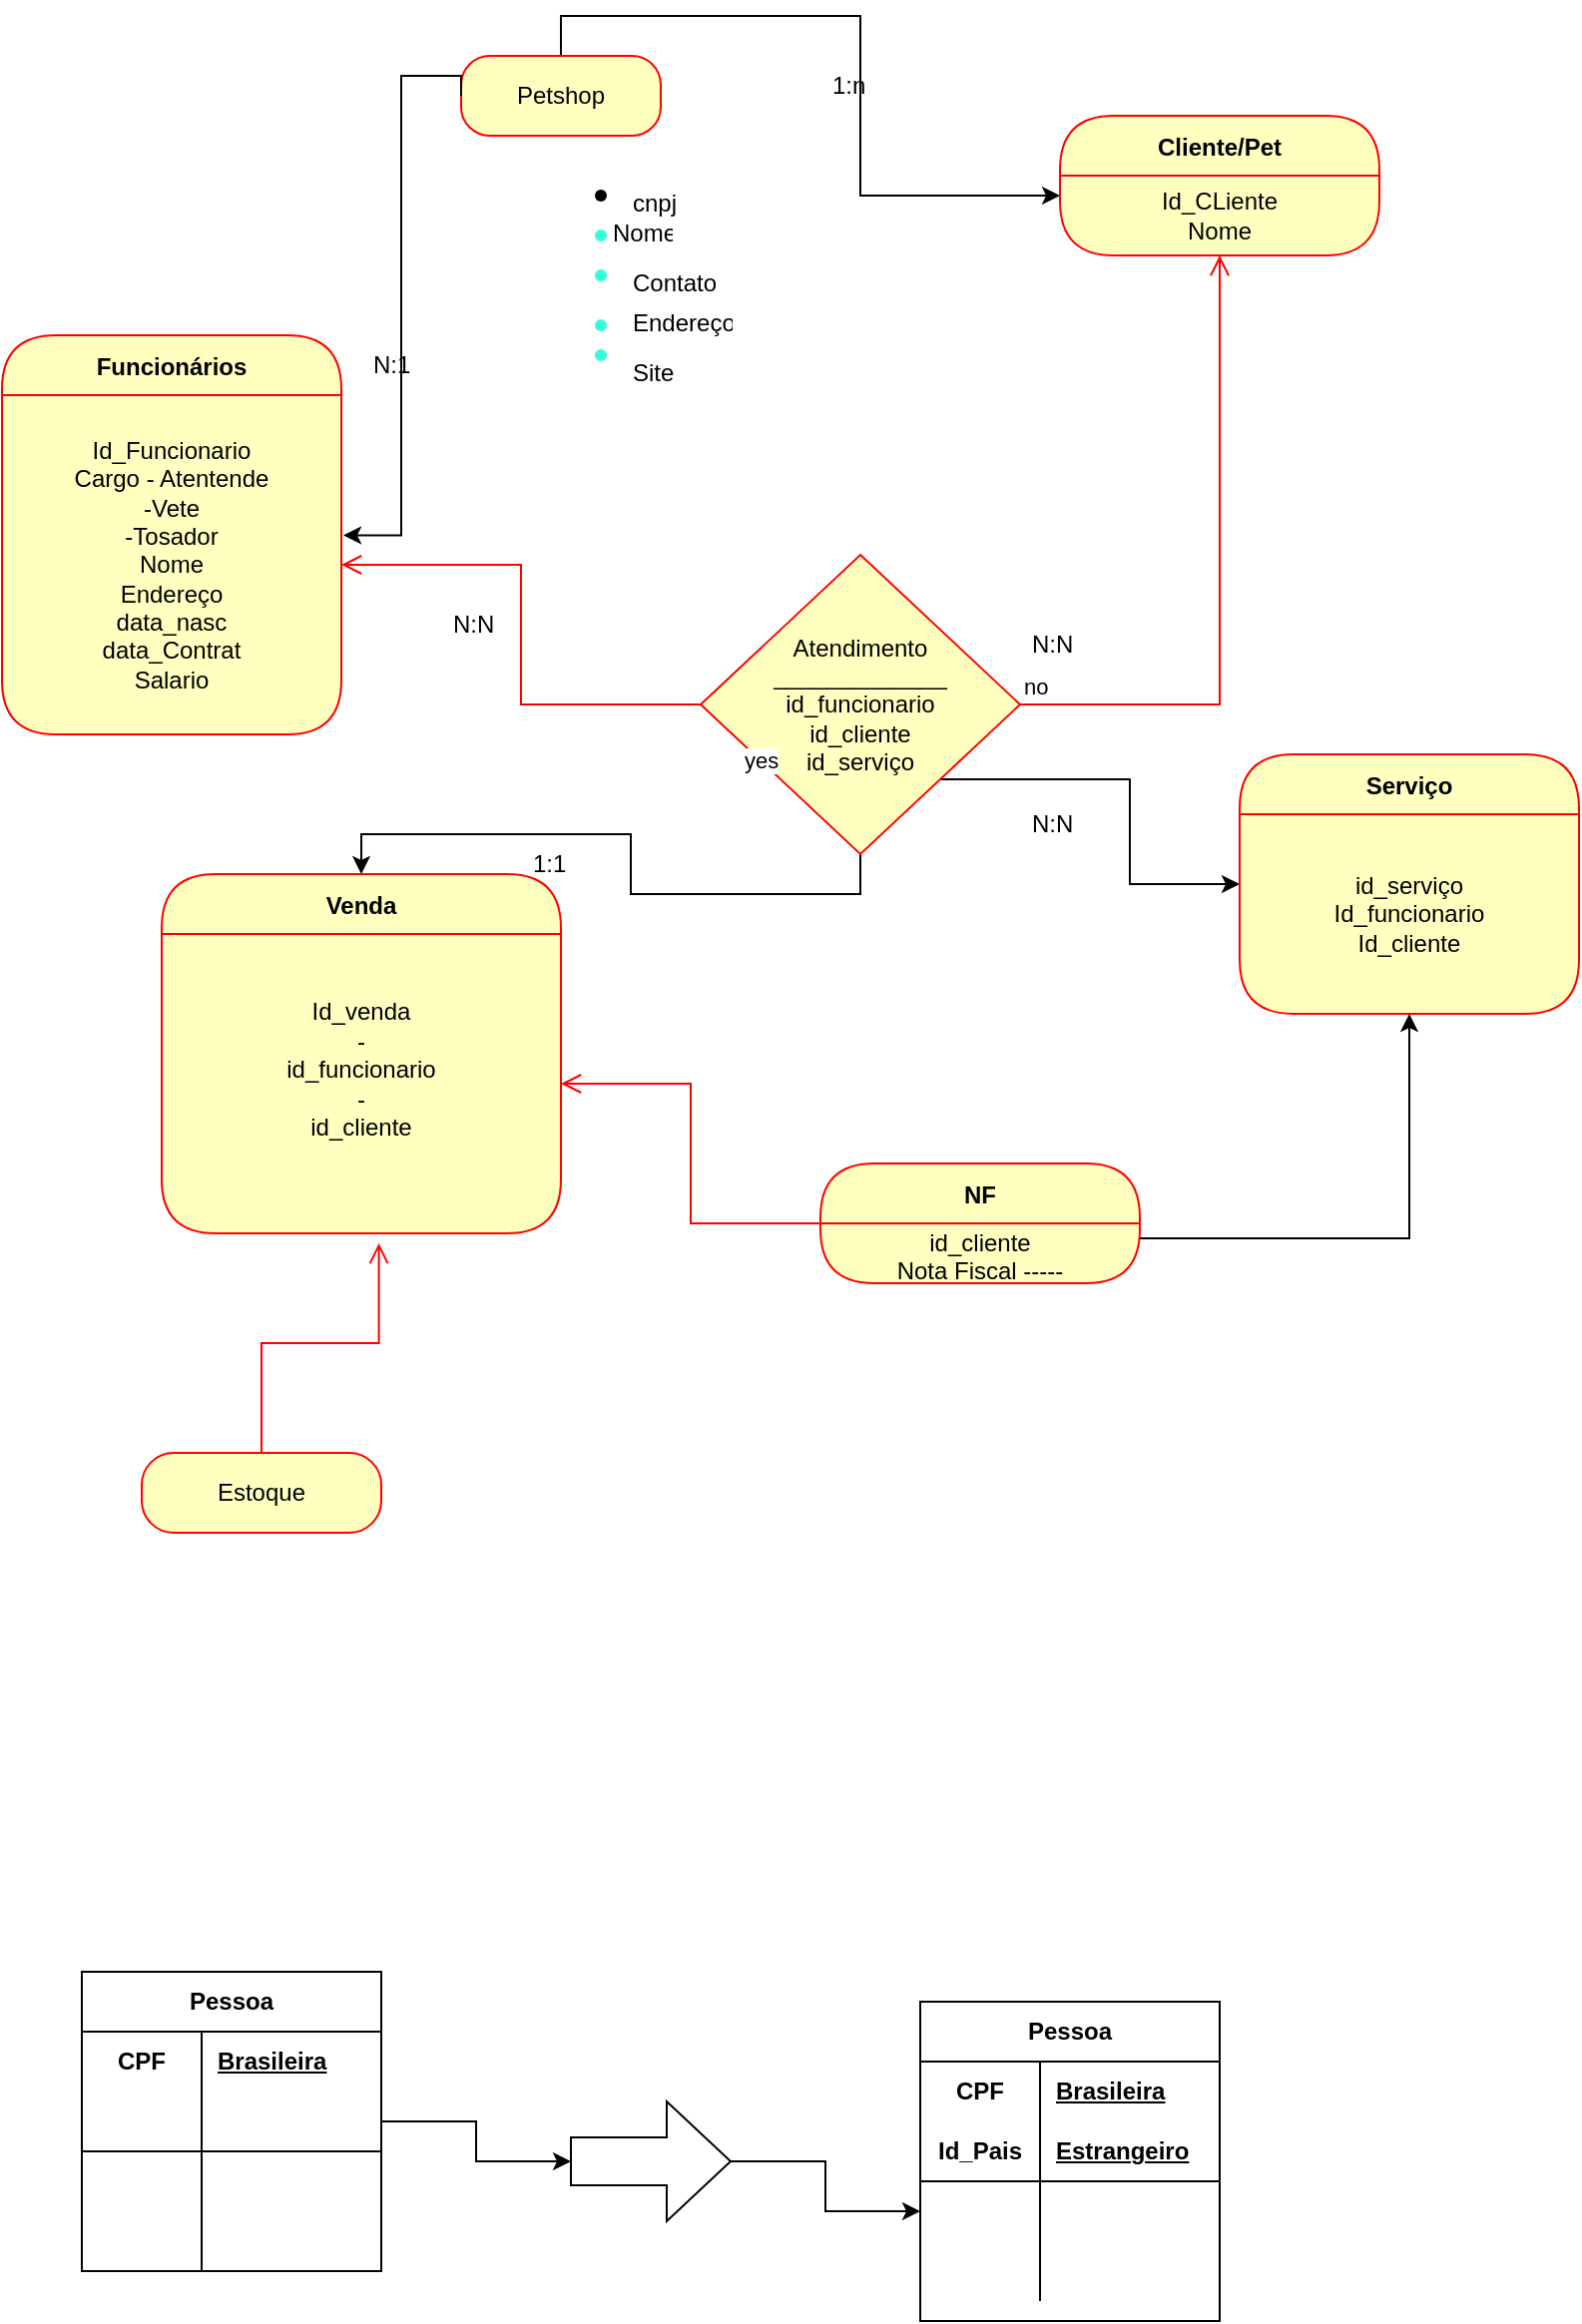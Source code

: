 <mxfile version="24.4.6" type="github">
  <diagram name="Página-1" id="f44fl8tfUImBq70gahhe">
    <mxGraphModel dx="996" dy="567" grid="1" gridSize="10" guides="1" tooltips="1" connect="1" arrows="1" fold="1" page="1" pageScale="1" pageWidth="827" pageHeight="1169" math="0" shadow="0">
      <root>
        <mxCell id="0" />
        <mxCell id="1" parent="0" />
        <mxCell id="dU_Yta5kn3XrWtWdLRXg-2" value="" style="shape=waypoint;sketch=0;fillStyle=solid;size=6;pointerEvents=1;points=[];fillColor=none;resizable=0;rotatable=0;perimeter=centerPerimeter;snapToPoint=1;" vertex="1" parent="1">
          <mxGeometry x="320" y="90" width="20" height="20" as="geometry" />
        </mxCell>
        <mxCell id="dU_Yta5kn3XrWtWdLRXg-3" value="" style="shape=waypoint;sketch=0;fillStyle=solid;size=6;pointerEvents=1;points=[];fillColor=none;resizable=0;rotatable=0;perimeter=centerPerimeter;snapToPoint=1;strokeColor=#36FFD7;" vertex="1" parent="1">
          <mxGeometry x="320" y="110" width="20" height="20" as="geometry" />
        </mxCell>
        <mxCell id="dU_Yta5kn3XrWtWdLRXg-5" value="cnpj" style="text;strokeColor=none;fillColor=none;spacingLeft=4;spacingRight=4;overflow=hidden;rotatable=0;points=[[0,0.5],[1,0.5]];portConstraint=eastwest;fontSize=12;whiteSpace=wrap;html=1;" vertex="1" parent="1">
          <mxGeometry x="340" y="90" width="40" height="30" as="geometry" />
        </mxCell>
        <mxCell id="dU_Yta5kn3XrWtWdLRXg-6" value="Nome&lt;div&gt;&lt;br&gt;&lt;/div&gt;" style="text;strokeColor=none;fillColor=none;spacingLeft=4;spacingRight=4;overflow=hidden;rotatable=0;points=[[0,0.5],[1,0.5]];portConstraint=eastwest;fontSize=12;whiteSpace=wrap;html=1;" vertex="1" parent="1">
          <mxGeometry x="330" y="105" width="40" height="30" as="geometry" />
        </mxCell>
        <mxCell id="dU_Yta5kn3XrWtWdLRXg-7" value="&lt;div&gt;Contato&lt;/div&gt;" style="text;strokeColor=none;fillColor=none;spacingLeft=4;spacingRight=4;overflow=hidden;rotatable=0;points=[[0,0.5],[1,0.5]];portConstraint=eastwest;fontSize=12;whiteSpace=wrap;html=1;" vertex="1" parent="1">
          <mxGeometry x="340" y="130" width="60" height="30" as="geometry" />
        </mxCell>
        <mxCell id="dU_Yta5kn3XrWtWdLRXg-8" value="&lt;div&gt;Endereço&lt;/div&gt;" style="text;strokeColor=none;fillColor=none;spacingLeft=4;spacingRight=4;overflow=hidden;rotatable=0;points=[[0,0.5],[1,0.5]];portConstraint=eastwest;fontSize=12;whiteSpace=wrap;html=1;" vertex="1" parent="1">
          <mxGeometry x="340" y="150" width="60" height="30" as="geometry" />
        </mxCell>
        <mxCell id="dU_Yta5kn3XrWtWdLRXg-9" value="" style="shape=waypoint;sketch=0;fillStyle=solid;size=6;pointerEvents=1;points=[];fillColor=none;resizable=0;rotatable=0;perimeter=centerPerimeter;snapToPoint=1;strokeColor=#36FFD7;" vertex="1" parent="1">
          <mxGeometry x="320" y="130" width="20" height="20" as="geometry" />
        </mxCell>
        <mxCell id="dU_Yta5kn3XrWtWdLRXg-10" value="" style="shape=waypoint;sketch=0;fillStyle=solid;size=6;pointerEvents=1;points=[];fillColor=none;resizable=0;rotatable=0;perimeter=centerPerimeter;snapToPoint=1;strokeColor=#36FFD7;" vertex="1" parent="1">
          <mxGeometry x="320" y="155" width="20" height="20" as="geometry" />
        </mxCell>
        <mxCell id="dU_Yta5kn3XrWtWdLRXg-11" value="" style="shape=waypoint;sketch=0;fillStyle=solid;size=6;pointerEvents=1;points=[];fillColor=none;resizable=0;rotatable=0;perimeter=centerPerimeter;snapToPoint=1;strokeColor=#36FFD7;" vertex="1" parent="1">
          <mxGeometry x="320" y="170" width="20" height="20" as="geometry" />
        </mxCell>
        <mxCell id="dU_Yta5kn3XrWtWdLRXg-12" value="&lt;div&gt;Site&lt;/div&gt;" style="text;strokeColor=none;fillColor=none;spacingLeft=4;spacingRight=4;overflow=hidden;rotatable=0;points=[[0,0.5],[1,0.5]];portConstraint=eastwest;fontSize=12;whiteSpace=wrap;html=1;" vertex="1" parent="1">
          <mxGeometry x="340" y="175" width="60" height="30" as="geometry" />
        </mxCell>
        <mxCell id="dU_Yta5kn3XrWtWdLRXg-26" style="edgeStyle=orthogonalEdgeStyle;rounded=0;orthogonalLoop=1;jettySize=auto;html=1;" edge="1" parent="1">
          <mxGeometry relative="1" as="geometry">
            <mxPoint x="590" y="85" as="sourcePoint" />
            <mxPoint x="590" y="85" as="targetPoint" />
          </mxGeometry>
        </mxCell>
        <mxCell id="dU_Yta5kn3XrWtWdLRXg-38" style="edgeStyle=orthogonalEdgeStyle;rounded=0;orthogonalLoop=1;jettySize=auto;html=1;exitX=0.5;exitY=0;exitDx=0;exitDy=0;entryX=0;entryY=0.25;entryDx=0;entryDy=0;" edge="1" parent="1" source="dU_Yta5kn3XrWtWdLRXg-28" target="dU_Yta5kn3XrWtWdLRXg-31">
          <mxGeometry relative="1" as="geometry" />
        </mxCell>
        <mxCell id="dU_Yta5kn3XrWtWdLRXg-28" value="Petshop" style="rounded=1;whiteSpace=wrap;html=1;arcSize=36;fontColor=#000000;fillColor=#ffffc0;strokeColor=#ff0000;" vertex="1" parent="1">
          <mxGeometry x="260" y="30" width="100" height="40" as="geometry" />
        </mxCell>
        <mxCell id="dU_Yta5kn3XrWtWdLRXg-30" value="Cliente/Pet" style="swimlane;fontStyle=1;align=center;verticalAlign=middle;childLayout=stackLayout;horizontal=1;startSize=30;horizontalStack=0;resizeParent=0;resizeLast=1;container=0;fontColor=#000000;collapsible=0;rounded=1;arcSize=30;strokeColor=#ff0000;fillColor=#ffffc0;swimlaneFillColor=#ffffc0;dropTarget=0;" vertex="1" parent="1">
          <mxGeometry x="560" y="60" width="160" height="70" as="geometry" />
        </mxCell>
        <mxCell id="dU_Yta5kn3XrWtWdLRXg-31" value="Id_CLiente&lt;br&gt;Nome" style="text;html=1;strokeColor=none;fillColor=none;align=center;verticalAlign=middle;spacingLeft=4;spacingRight=4;whiteSpace=wrap;overflow=hidden;rotatable=0;fontColor=#000000;" vertex="1" parent="dU_Yta5kn3XrWtWdLRXg-30">
          <mxGeometry y="30" width="160" height="40" as="geometry" />
        </mxCell>
        <mxCell id="dU_Yta5kn3XrWtWdLRXg-40" value="Funcionários" style="swimlane;fontStyle=1;align=center;verticalAlign=middle;childLayout=stackLayout;horizontal=1;startSize=30;horizontalStack=0;resizeParent=0;resizeLast=1;container=0;fontColor=#000000;collapsible=0;rounded=1;arcSize=30;strokeColor=#ff0000;fillColor=#ffffc0;swimlaneFillColor=#ffffc0;dropTarget=0;" vertex="1" parent="1">
          <mxGeometry x="30" y="170" width="170" height="200" as="geometry" />
        </mxCell>
        <mxCell id="dU_Yta5kn3XrWtWdLRXg-41" value="Id_Funcionario&lt;br&gt;Cargo - Atentende&lt;br&gt;-Vete&lt;br&gt;-Tosador&lt;br&gt;Nome&lt;br&gt;Endereço&lt;br&gt;data_nasc&lt;div&gt;data_Contrat&lt;br&gt;Salario&lt;/div&gt;" style="text;html=1;strokeColor=none;fillColor=none;align=center;verticalAlign=middle;spacingLeft=4;spacingRight=4;whiteSpace=wrap;overflow=hidden;rotatable=0;fontColor=#000000;" vertex="1" parent="dU_Yta5kn3XrWtWdLRXg-40">
          <mxGeometry y="30" width="170" height="170" as="geometry" />
        </mxCell>
        <mxCell id="dU_Yta5kn3XrWtWdLRXg-43" style="edgeStyle=orthogonalEdgeStyle;rounded=0;orthogonalLoop=1;jettySize=auto;html=1;exitX=0;exitY=0.5;exitDx=0;exitDy=0;entryX=1.006;entryY=0.413;entryDx=0;entryDy=0;entryPerimeter=0;" edge="1" parent="1" source="dU_Yta5kn3XrWtWdLRXg-28" target="dU_Yta5kn3XrWtWdLRXg-41">
          <mxGeometry relative="1" as="geometry">
            <Array as="points">
              <mxPoint x="230" y="40" />
              <mxPoint x="230" y="270" />
            </Array>
          </mxGeometry>
        </mxCell>
        <mxCell id="dU_Yta5kn3XrWtWdLRXg-44" value="1:n" style="text;strokeColor=none;fillColor=none;align=left;verticalAlign=middle;spacingLeft=4;spacingRight=4;overflow=hidden;points=[[0,0.5],[1,0.5]];portConstraint=eastwest;rotatable=0;whiteSpace=wrap;html=1;" vertex="1" parent="1">
          <mxGeometry x="440" y="30" width="80" height="30" as="geometry" />
        </mxCell>
        <mxCell id="dU_Yta5kn3XrWtWdLRXg-46" value="N:1" style="text;strokeColor=none;fillColor=none;align=left;verticalAlign=middle;spacingLeft=4;spacingRight=4;overflow=hidden;points=[[0,0.5],[1,0.5]];portConstraint=eastwest;rotatable=0;whiteSpace=wrap;html=1;" vertex="1" parent="1">
          <mxGeometry x="210" y="170" width="80" height="30" as="geometry" />
        </mxCell>
        <mxCell id="dU_Yta5kn3XrWtWdLRXg-55" style="edgeStyle=orthogonalEdgeStyle;rounded=0;orthogonalLoop=1;jettySize=auto;html=1;exitX=0.5;exitY=1;exitDx=0;exitDy=0;entryX=0.5;entryY=0;entryDx=0;entryDy=0;" edge="1" parent="1" source="dU_Yta5kn3XrWtWdLRXg-47" target="dU_Yta5kn3XrWtWdLRXg-52">
          <mxGeometry relative="1" as="geometry" />
        </mxCell>
        <mxCell id="dU_Yta5kn3XrWtWdLRXg-58" style="edgeStyle=orthogonalEdgeStyle;rounded=0;orthogonalLoop=1;jettySize=auto;html=1;exitX=1;exitY=1;exitDx=0;exitDy=0;" edge="1" parent="1" source="dU_Yta5kn3XrWtWdLRXg-47" target="dU_Yta5kn3XrWtWdLRXg-56">
          <mxGeometry relative="1" as="geometry" />
        </mxCell>
        <mxCell id="dU_Yta5kn3XrWtWdLRXg-47" value="Atendimento&lt;br&gt;_____________&lt;div&gt;id_funcionario&lt;br&gt;id_cliente&lt;br&gt;id_serviço&lt;/div&gt;" style="rhombus;whiteSpace=wrap;html=1;fontColor=#000000;fillColor=#ffffc0;strokeColor=#ff0000;" vertex="1" parent="1">
          <mxGeometry x="380" y="280" width="160" height="150" as="geometry" />
        </mxCell>
        <mxCell id="dU_Yta5kn3XrWtWdLRXg-48" value="no" style="edgeStyle=orthogonalEdgeStyle;html=1;align=left;verticalAlign=bottom;endArrow=open;endSize=8;strokeColor=#ff0000;rounded=0;" edge="1" source="dU_Yta5kn3XrWtWdLRXg-47" parent="1" target="dU_Yta5kn3XrWtWdLRXg-31">
          <mxGeometry x="-1" relative="1" as="geometry">
            <mxPoint x="560" y="300" as="targetPoint" />
          </mxGeometry>
        </mxCell>
        <mxCell id="dU_Yta5kn3XrWtWdLRXg-49" value="yes" style="edgeStyle=orthogonalEdgeStyle;html=1;align=left;verticalAlign=top;endArrow=open;endSize=8;strokeColor=#ff0000;rounded=0;" edge="1" source="dU_Yta5kn3XrWtWdLRXg-47" parent="1" target="dU_Yta5kn3XrWtWdLRXg-41">
          <mxGeometry x="-1" y="25" relative="1" as="geometry">
            <mxPoint x="420" y="380" as="targetPoint" />
            <mxPoint x="20" y="-10" as="offset" />
          </mxGeometry>
        </mxCell>
        <mxCell id="dU_Yta5kn3XrWtWdLRXg-52" value="Venda" style="swimlane;fontStyle=1;align=center;verticalAlign=middle;childLayout=stackLayout;horizontal=1;startSize=30;horizontalStack=0;resizeParent=0;resizeLast=1;container=0;fontColor=#000000;collapsible=0;rounded=1;arcSize=30;strokeColor=#ff0000;fillColor=#ffffc0;swimlaneFillColor=#ffffc0;dropTarget=0;" vertex="1" parent="1">
          <mxGeometry x="110" y="440" width="200" height="180" as="geometry" />
        </mxCell>
        <mxCell id="dU_Yta5kn3XrWtWdLRXg-53" value="Id_venda&lt;br&gt;-&lt;br&gt;id_funcionario&lt;br&gt;-&lt;br&gt;id_cliente&lt;br&gt;&lt;div&gt;&lt;br&gt;&lt;/div&gt;" style="text;html=1;strokeColor=none;fillColor=none;align=center;verticalAlign=middle;spacingLeft=4;spacingRight=4;whiteSpace=wrap;overflow=hidden;rotatable=0;fontColor=#000000;" vertex="1" parent="dU_Yta5kn3XrWtWdLRXg-52">
          <mxGeometry y="30" width="200" height="150" as="geometry" />
        </mxCell>
        <mxCell id="dU_Yta5kn3XrWtWdLRXg-56" value="Serviço" style="swimlane;fontStyle=1;align=center;verticalAlign=middle;childLayout=stackLayout;horizontal=1;startSize=30;horizontalStack=0;resizeParent=0;resizeLast=1;container=0;fontColor=#000000;collapsible=0;rounded=1;arcSize=30;strokeColor=#ff0000;fillColor=#ffffc0;swimlaneFillColor=#ffffc0;dropTarget=0;" vertex="1" parent="1">
          <mxGeometry x="650" y="380" width="170" height="130" as="geometry" />
        </mxCell>
        <mxCell id="dU_Yta5kn3XrWtWdLRXg-57" value="id_serviço&lt;div&gt;Id_funcionario&lt;br&gt;Id_cliente&lt;/div&gt;" style="text;html=1;strokeColor=none;fillColor=none;align=center;verticalAlign=middle;spacingLeft=4;spacingRight=4;whiteSpace=wrap;overflow=hidden;rotatable=0;fontColor=#000000;" vertex="1" parent="dU_Yta5kn3XrWtWdLRXg-56">
          <mxGeometry y="30" width="170" height="100" as="geometry" />
        </mxCell>
        <mxCell id="dU_Yta5kn3XrWtWdLRXg-59" value="N:N" style="text;strokeColor=none;fillColor=none;align=left;verticalAlign=middle;spacingLeft=4;spacingRight=4;overflow=hidden;points=[[0,0.5],[1,0.5]];portConstraint=eastwest;rotatable=0;whiteSpace=wrap;html=1;" vertex="1" parent="1">
          <mxGeometry x="250" y="300" width="80" height="30" as="geometry" />
        </mxCell>
        <mxCell id="dU_Yta5kn3XrWtWdLRXg-60" value="N:N" style="text;strokeColor=none;fillColor=none;align=left;verticalAlign=middle;spacingLeft=4;spacingRight=4;overflow=hidden;points=[[0,0.5],[1,0.5]];portConstraint=eastwest;rotatable=0;whiteSpace=wrap;html=1;" vertex="1" parent="1">
          <mxGeometry x="540" y="310" width="80" height="30" as="geometry" />
        </mxCell>
        <mxCell id="dU_Yta5kn3XrWtWdLRXg-63" value="Estoque" style="rounded=1;whiteSpace=wrap;html=1;arcSize=40;fontColor=#000000;fillColor=#ffffc0;strokeColor=#ff0000;" vertex="1" parent="1">
          <mxGeometry x="100" y="730" width="120" height="40" as="geometry" />
        </mxCell>
        <mxCell id="dU_Yta5kn3XrWtWdLRXg-64" value="" style="edgeStyle=orthogonalEdgeStyle;html=1;verticalAlign=bottom;endArrow=open;endSize=8;strokeColor=#ff0000;rounded=0;entryX=0.544;entryY=1.033;entryDx=0;entryDy=0;entryPerimeter=0;" edge="1" source="dU_Yta5kn3XrWtWdLRXg-63" parent="1" target="dU_Yta5kn3XrWtWdLRXg-53">
          <mxGeometry relative="1" as="geometry">
            <mxPoint x="120" y="670" as="targetPoint" />
          </mxGeometry>
        </mxCell>
        <mxCell id="dU_Yta5kn3XrWtWdLRXg-65" value="1:1" style="text;strokeColor=none;fillColor=none;align=left;verticalAlign=middle;spacingLeft=4;spacingRight=4;overflow=hidden;points=[[0,0.5],[1,0.5]];portConstraint=eastwest;rotatable=0;whiteSpace=wrap;html=1;" vertex="1" parent="1">
          <mxGeometry x="290" y="420" width="80" height="30" as="geometry" />
        </mxCell>
        <mxCell id="dU_Yta5kn3XrWtWdLRXg-66" value="NF" style="swimlane;fontStyle=1;align=center;verticalAlign=middle;childLayout=stackLayout;horizontal=1;startSize=30;horizontalStack=0;resizeParent=0;resizeLast=1;container=0;fontColor=#000000;collapsible=0;rounded=1;arcSize=30;strokeColor=#ff0000;fillColor=#ffffc0;swimlaneFillColor=#ffffc0;dropTarget=0;" vertex="1" parent="1">
          <mxGeometry x="440" y="585" width="160" height="60" as="geometry" />
        </mxCell>
        <mxCell id="dU_Yta5kn3XrWtWdLRXg-67" value="&lt;div&gt;id_cliente&lt;br&gt;Nota Fiscal -----produtos(int) ******&lt;div&gt;&lt;br&gt;&lt;/div&gt;&lt;/div&gt;" style="text;html=1;strokeColor=none;fillColor=none;align=center;verticalAlign=middle;spacingLeft=4;spacingRight=4;whiteSpace=wrap;overflow=hidden;rotatable=0;fontColor=#000000;" vertex="1" parent="dU_Yta5kn3XrWtWdLRXg-66">
          <mxGeometry y="30" width="160" height="30" as="geometry" />
        </mxCell>
        <mxCell id="dU_Yta5kn3XrWtWdLRXg-68" value="" style="edgeStyle=orthogonalEdgeStyle;html=1;verticalAlign=bottom;endArrow=open;endSize=8;strokeColor=#ff0000;rounded=0;entryX=1;entryY=0.5;entryDx=0;entryDy=0;" edge="1" source="dU_Yta5kn3XrWtWdLRXg-66" parent="1" target="dU_Yta5kn3XrWtWdLRXg-53">
          <mxGeometry relative="1" as="geometry">
            <mxPoint x="470" y="645" as="targetPoint" />
          </mxGeometry>
        </mxCell>
        <mxCell id="dU_Yta5kn3XrWtWdLRXg-76" value="N:N" style="text;strokeColor=none;fillColor=none;align=left;verticalAlign=middle;spacingLeft=4;spacingRight=4;overflow=hidden;points=[[0,0.5],[1,0.5]];portConstraint=eastwest;rotatable=0;whiteSpace=wrap;html=1;" vertex="1" parent="1">
          <mxGeometry x="540" y="400" width="80" height="30" as="geometry" />
        </mxCell>
        <mxCell id="dU_Yta5kn3XrWtWdLRXg-91" value="" style="edgeStyle=orthogonalEdgeStyle;rounded=0;orthogonalLoop=1;jettySize=auto;html=1;" edge="1" parent="1" source="dU_Yta5kn3XrWtWdLRXg-77" target="dU_Yta5kn3XrWtWdLRXg-90">
          <mxGeometry relative="1" as="geometry" />
        </mxCell>
        <mxCell id="dU_Yta5kn3XrWtWdLRXg-77" value="Pessoa" style="shape=table;startSize=30;container=1;collapsible=1;childLayout=tableLayout;fixedRows=1;rowLines=0;fontStyle=1;align=center;resizeLast=1;html=1;whiteSpace=wrap;" vertex="1" parent="1">
          <mxGeometry x="70" y="990" width="150" height="150" as="geometry" />
        </mxCell>
        <mxCell id="dU_Yta5kn3XrWtWdLRXg-78" value="" style="shape=tableRow;horizontal=0;startSize=0;swimlaneHead=0;swimlaneBody=0;fillColor=none;collapsible=0;dropTarget=0;points=[[0,0.5],[1,0.5]];portConstraint=eastwest;top=0;left=0;right=0;bottom=0;html=1;" vertex="1" parent="dU_Yta5kn3XrWtWdLRXg-77">
          <mxGeometry y="30" width="150" height="30" as="geometry" />
        </mxCell>
        <mxCell id="dU_Yta5kn3XrWtWdLRXg-79" value="CPF" style="shape=partialRectangle;connectable=0;fillColor=none;top=0;left=0;bottom=0;right=0;fontStyle=1;overflow=hidden;html=1;whiteSpace=wrap;" vertex="1" parent="dU_Yta5kn3XrWtWdLRXg-78">
          <mxGeometry width="60" height="30" as="geometry">
            <mxRectangle width="60" height="30" as="alternateBounds" />
          </mxGeometry>
        </mxCell>
        <mxCell id="dU_Yta5kn3XrWtWdLRXg-80" value="Brasileira" style="shape=partialRectangle;connectable=0;fillColor=none;top=0;left=0;bottom=0;right=0;align=left;spacingLeft=6;fontStyle=5;overflow=hidden;html=1;whiteSpace=wrap;" vertex="1" parent="dU_Yta5kn3XrWtWdLRXg-78">
          <mxGeometry x="60" width="90" height="30" as="geometry">
            <mxRectangle width="90" height="30" as="alternateBounds" />
          </mxGeometry>
        </mxCell>
        <mxCell id="dU_Yta5kn3XrWtWdLRXg-81" value="" style="shape=tableRow;horizontal=0;startSize=0;swimlaneHead=0;swimlaneBody=0;fillColor=none;collapsible=0;dropTarget=0;points=[[0,0.5],[1,0.5]];portConstraint=eastwest;top=0;left=0;right=0;bottom=1;html=1;" vertex="1" parent="dU_Yta5kn3XrWtWdLRXg-77">
          <mxGeometry y="60" width="150" height="30" as="geometry" />
        </mxCell>
        <mxCell id="dU_Yta5kn3XrWtWdLRXg-82" value="" style="shape=partialRectangle;connectable=0;fillColor=none;top=0;left=0;bottom=0;right=0;fontStyle=1;overflow=hidden;html=1;whiteSpace=wrap;" vertex="1" parent="dU_Yta5kn3XrWtWdLRXg-81">
          <mxGeometry width="60" height="30" as="geometry">
            <mxRectangle width="60" height="30" as="alternateBounds" />
          </mxGeometry>
        </mxCell>
        <mxCell id="dU_Yta5kn3XrWtWdLRXg-83" value="" style="shape=partialRectangle;connectable=0;fillColor=none;top=0;left=0;bottom=0;right=0;align=left;spacingLeft=6;fontStyle=5;overflow=hidden;html=1;whiteSpace=wrap;" vertex="1" parent="dU_Yta5kn3XrWtWdLRXg-81">
          <mxGeometry x="60" width="90" height="30" as="geometry">
            <mxRectangle width="90" height="30" as="alternateBounds" />
          </mxGeometry>
        </mxCell>
        <mxCell id="dU_Yta5kn3XrWtWdLRXg-84" value="" style="shape=tableRow;horizontal=0;startSize=0;swimlaneHead=0;swimlaneBody=0;fillColor=none;collapsible=0;dropTarget=0;points=[[0,0.5],[1,0.5]];portConstraint=eastwest;top=0;left=0;right=0;bottom=0;html=1;" vertex="1" parent="dU_Yta5kn3XrWtWdLRXg-77">
          <mxGeometry y="90" width="150" height="30" as="geometry" />
        </mxCell>
        <mxCell id="dU_Yta5kn3XrWtWdLRXg-85" value="" style="shape=partialRectangle;connectable=0;fillColor=none;top=0;left=0;bottom=0;right=0;editable=1;overflow=hidden;html=1;whiteSpace=wrap;" vertex="1" parent="dU_Yta5kn3XrWtWdLRXg-84">
          <mxGeometry width="60" height="30" as="geometry">
            <mxRectangle width="60" height="30" as="alternateBounds" />
          </mxGeometry>
        </mxCell>
        <mxCell id="dU_Yta5kn3XrWtWdLRXg-86" value="" style="shape=partialRectangle;connectable=0;fillColor=none;top=0;left=0;bottom=0;right=0;align=left;spacingLeft=6;overflow=hidden;html=1;whiteSpace=wrap;" vertex="1" parent="dU_Yta5kn3XrWtWdLRXg-84">
          <mxGeometry x="60" width="90" height="30" as="geometry">
            <mxRectangle width="90" height="30" as="alternateBounds" />
          </mxGeometry>
        </mxCell>
        <mxCell id="dU_Yta5kn3XrWtWdLRXg-87" value="" style="shape=tableRow;horizontal=0;startSize=0;swimlaneHead=0;swimlaneBody=0;fillColor=none;collapsible=0;dropTarget=0;points=[[0,0.5],[1,0.5]];portConstraint=eastwest;top=0;left=0;right=0;bottom=0;html=1;" vertex="1" parent="dU_Yta5kn3XrWtWdLRXg-77">
          <mxGeometry y="120" width="150" height="30" as="geometry" />
        </mxCell>
        <mxCell id="dU_Yta5kn3XrWtWdLRXg-88" value="" style="shape=partialRectangle;connectable=0;fillColor=none;top=0;left=0;bottom=0;right=0;editable=1;overflow=hidden;html=1;whiteSpace=wrap;" vertex="1" parent="dU_Yta5kn3XrWtWdLRXg-87">
          <mxGeometry width="60" height="30" as="geometry">
            <mxRectangle width="60" height="30" as="alternateBounds" />
          </mxGeometry>
        </mxCell>
        <mxCell id="dU_Yta5kn3XrWtWdLRXg-89" value="" style="shape=partialRectangle;connectable=0;fillColor=none;top=0;left=0;bottom=0;right=0;align=left;spacingLeft=6;overflow=hidden;html=1;whiteSpace=wrap;" vertex="1" parent="dU_Yta5kn3XrWtWdLRXg-87">
          <mxGeometry x="60" width="90" height="30" as="geometry">
            <mxRectangle width="90" height="30" as="alternateBounds" />
          </mxGeometry>
        </mxCell>
        <mxCell id="dU_Yta5kn3XrWtWdLRXg-122" style="edgeStyle=orthogonalEdgeStyle;rounded=0;orthogonalLoop=1;jettySize=auto;html=1;exitX=1;exitY=0.5;exitDx=0;exitDy=0;exitPerimeter=0;" edge="1" parent="1" source="dU_Yta5kn3XrWtWdLRXg-90" target="dU_Yta5kn3XrWtWdLRXg-114">
          <mxGeometry relative="1" as="geometry" />
        </mxCell>
        <mxCell id="dU_Yta5kn3XrWtWdLRXg-90" value="" style="shape=singleArrow;whiteSpace=wrap;html=1;arrowWidth=0.4;arrowSize=0.4;startSize=30;fontStyle=1;" vertex="1" parent="1">
          <mxGeometry x="315" y="1055" width="80" height="60" as="geometry" />
        </mxCell>
        <mxCell id="dU_Yta5kn3XrWtWdLRXg-107" value="Pessoa" style="shape=table;startSize=30;container=1;collapsible=1;childLayout=tableLayout;fixedRows=1;rowLines=0;fontStyle=1;align=center;resizeLast=1;html=1;whiteSpace=wrap;" vertex="1" parent="1">
          <mxGeometry x="490" y="1005" width="150" height="160" as="geometry" />
        </mxCell>
        <mxCell id="dU_Yta5kn3XrWtWdLRXg-108" value="" style="shape=tableRow;horizontal=0;startSize=0;swimlaneHead=0;swimlaneBody=0;fillColor=none;collapsible=0;dropTarget=0;points=[[0,0.5],[1,0.5]];portConstraint=eastwest;top=0;left=0;right=0;bottom=0;html=1;" vertex="1" parent="dU_Yta5kn3XrWtWdLRXg-107">
          <mxGeometry y="30" width="150" height="30" as="geometry" />
        </mxCell>
        <mxCell id="dU_Yta5kn3XrWtWdLRXg-109" value="CPF" style="shape=partialRectangle;connectable=0;fillColor=none;top=0;left=0;bottom=0;right=0;fontStyle=1;overflow=hidden;html=1;whiteSpace=wrap;" vertex="1" parent="dU_Yta5kn3XrWtWdLRXg-108">
          <mxGeometry width="60" height="30" as="geometry">
            <mxRectangle width="60" height="30" as="alternateBounds" />
          </mxGeometry>
        </mxCell>
        <mxCell id="dU_Yta5kn3XrWtWdLRXg-110" value="Brasileira" style="shape=partialRectangle;connectable=0;fillColor=none;top=0;left=0;bottom=0;right=0;align=left;spacingLeft=6;fontStyle=5;overflow=hidden;html=1;whiteSpace=wrap;" vertex="1" parent="dU_Yta5kn3XrWtWdLRXg-108">
          <mxGeometry x="60" width="90" height="30" as="geometry">
            <mxRectangle width="90" height="30" as="alternateBounds" />
          </mxGeometry>
        </mxCell>
        <mxCell id="dU_Yta5kn3XrWtWdLRXg-111" value="" style="shape=tableRow;horizontal=0;startSize=0;swimlaneHead=0;swimlaneBody=0;fillColor=none;collapsible=0;dropTarget=0;points=[[0,0.5],[1,0.5]];portConstraint=eastwest;top=0;left=0;right=0;bottom=1;html=1;" vertex="1" parent="dU_Yta5kn3XrWtWdLRXg-107">
          <mxGeometry y="60" width="150" height="30" as="geometry" />
        </mxCell>
        <mxCell id="dU_Yta5kn3XrWtWdLRXg-112" value="Id_Pais" style="shape=partialRectangle;connectable=0;fillColor=none;top=0;left=0;bottom=0;right=0;fontStyle=1;overflow=hidden;html=1;whiteSpace=wrap;" vertex="1" parent="dU_Yta5kn3XrWtWdLRXg-111">
          <mxGeometry width="60" height="30" as="geometry">
            <mxRectangle width="60" height="30" as="alternateBounds" />
          </mxGeometry>
        </mxCell>
        <mxCell id="dU_Yta5kn3XrWtWdLRXg-113" value="Estrangeiro" style="shape=partialRectangle;connectable=0;fillColor=none;top=0;left=0;bottom=0;right=0;align=left;spacingLeft=6;fontStyle=5;overflow=hidden;html=1;whiteSpace=wrap;" vertex="1" parent="dU_Yta5kn3XrWtWdLRXg-111">
          <mxGeometry x="60" width="90" height="30" as="geometry">
            <mxRectangle width="90" height="30" as="alternateBounds" />
          </mxGeometry>
        </mxCell>
        <mxCell id="dU_Yta5kn3XrWtWdLRXg-114" value="" style="shape=tableRow;horizontal=0;startSize=0;swimlaneHead=0;swimlaneBody=0;fillColor=none;collapsible=0;dropTarget=0;points=[[0,0.5],[1,0.5]];portConstraint=eastwest;top=0;left=0;right=0;bottom=0;html=1;" vertex="1" parent="dU_Yta5kn3XrWtWdLRXg-107">
          <mxGeometry y="90" width="150" height="30" as="geometry" />
        </mxCell>
        <mxCell id="dU_Yta5kn3XrWtWdLRXg-115" value="" style="shape=partialRectangle;connectable=0;fillColor=none;top=0;left=0;bottom=0;right=0;editable=1;overflow=hidden;html=1;whiteSpace=wrap;" vertex="1" parent="dU_Yta5kn3XrWtWdLRXg-114">
          <mxGeometry width="60" height="30" as="geometry">
            <mxRectangle width="60" height="30" as="alternateBounds" />
          </mxGeometry>
        </mxCell>
        <mxCell id="dU_Yta5kn3XrWtWdLRXg-116" value="" style="shape=partialRectangle;connectable=0;fillColor=none;top=0;left=0;bottom=0;right=0;align=left;spacingLeft=6;overflow=hidden;html=1;whiteSpace=wrap;" vertex="1" parent="dU_Yta5kn3XrWtWdLRXg-114">
          <mxGeometry x="60" width="90" height="30" as="geometry">
            <mxRectangle width="90" height="30" as="alternateBounds" />
          </mxGeometry>
        </mxCell>
        <mxCell id="dU_Yta5kn3XrWtWdLRXg-117" value="" style="shape=tableRow;horizontal=0;startSize=0;swimlaneHead=0;swimlaneBody=0;fillColor=none;collapsible=0;dropTarget=0;points=[[0,0.5],[1,0.5]];portConstraint=eastwest;top=0;left=0;right=0;bottom=0;html=1;" vertex="1" parent="dU_Yta5kn3XrWtWdLRXg-107">
          <mxGeometry y="120" width="150" height="30" as="geometry" />
        </mxCell>
        <mxCell id="dU_Yta5kn3XrWtWdLRXg-118" value="" style="shape=partialRectangle;connectable=0;fillColor=none;top=0;left=0;bottom=0;right=0;editable=1;overflow=hidden;html=1;whiteSpace=wrap;" vertex="1" parent="dU_Yta5kn3XrWtWdLRXg-117">
          <mxGeometry width="60" height="30" as="geometry">
            <mxRectangle width="60" height="30" as="alternateBounds" />
          </mxGeometry>
        </mxCell>
        <mxCell id="dU_Yta5kn3XrWtWdLRXg-119" value="" style="shape=partialRectangle;connectable=0;fillColor=none;top=0;left=0;bottom=0;right=0;align=left;spacingLeft=6;overflow=hidden;html=1;whiteSpace=wrap;" vertex="1" parent="dU_Yta5kn3XrWtWdLRXg-117">
          <mxGeometry x="60" width="90" height="30" as="geometry">
            <mxRectangle width="90" height="30" as="alternateBounds" />
          </mxGeometry>
        </mxCell>
        <mxCell id="dU_Yta5kn3XrWtWdLRXg-123" style="edgeStyle=orthogonalEdgeStyle;rounded=0;orthogonalLoop=1;jettySize=auto;html=1;exitX=1;exitY=0.25;exitDx=0;exitDy=0;" edge="1" parent="1" source="dU_Yta5kn3XrWtWdLRXg-67" target="dU_Yta5kn3XrWtWdLRXg-57">
          <mxGeometry relative="1" as="geometry" />
        </mxCell>
      </root>
    </mxGraphModel>
  </diagram>
</mxfile>
